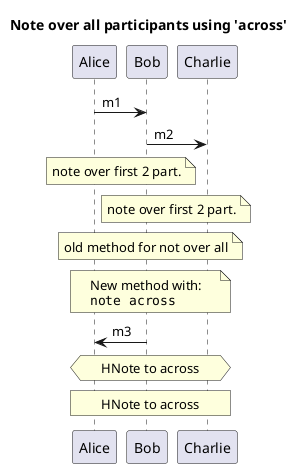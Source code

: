 @startuml

title Note over all participants using 'across'

Alice -> Bob: m1
Bob -> Charlie: m2

note over Alice, Bob : note over first 2 part.

note over Bob, Charlie : note over first 2 part.

note over Alice, Charlie: old method for not over all

note across: New method with:\n""note across""

Alice <- Bob: m3

hnote across: HNote to across

rnote across: HNote to across

@enduml